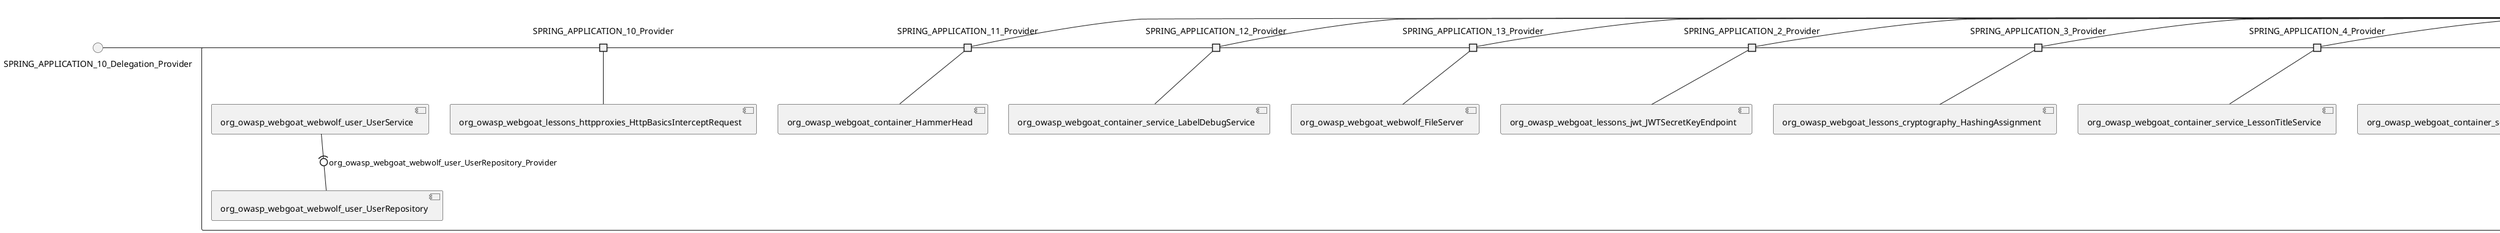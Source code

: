 @startuml
skinparam fixCircleLabelOverlapping true
skinparam componentStyle uml2
() SPRING_APPLICATION_10_Delegation_Provider
() SPRING_APPLICATION_11_Delegation_Provider
() SPRING_APPLICATION_12_Delegation_Provider
() SPRING_APPLICATION_13_Delegation_Provider
() SPRING_APPLICATION_2_Delegation_Provider
() SPRING_APPLICATION_3_Delegation_Provider
() SPRING_APPLICATION_4_Delegation_Provider
() SPRING_APPLICATION_5_Delegation_Provider
() SPRING_APPLICATION_6_Delegation_Provider
() SPRING_APPLICATION_7_Delegation_Provider
() SPRING_APPLICATION_8_Delegation_Provider
() SPRING_APPLICATION_9_Delegation_Provider
() SPRING_APPLICATION_BypassRestrictions_FieldRestrictions_POST_Delegation_Provider
() SPRING_APPLICATION_BypassRestrictions_frontendValidation_POST_Delegation_Provider
() SPRING_APPLICATION_ChromeDevTools_dummy_POST_Delegation_Provider
() SPRING_APPLICATION_CrossSiteScriptingStored_stored_xss_follow_up_POST_Delegation_Provider
() SPRING_APPLICATION_CrossSiteScripting_attack1_POST_Delegation_Provider
() SPRING_APPLICATION_CrossSiteScripting_attack3_POST_Delegation_Provider
() SPRING_APPLICATION_CrossSiteScripting_attack4_POST_Delegation_Provider
() SPRING_APPLICATION_CrossSiteScripting_attack5a_GET_Delegation_Provider
() SPRING_APPLICATION_CrossSiteScripting_attack6a_POST_Delegation_Provider
() SPRING_APPLICATION_CrossSiteScripting_dom_follow_up_POST_Delegation_Provider
() SPRING_APPLICATION_CrossSiteScripting_phone_home_xss_POST_Delegation_Provider
() SPRING_APPLICATION_CrossSiteScripting_quiz_GET_POST_Delegation_Provider
() SPRING_APPLICATION_Delegation_Provider
() SPRING_APPLICATION_GET_10_Delegation_Provider
() SPRING_APPLICATION_GET_11_Delegation_Provider
() SPRING_APPLICATION_GET_2_Delegation_Provider
() SPRING_APPLICATION_GET_3_Delegation_Provider
() SPRING_APPLICATION_GET_4_Delegation_Provider
() SPRING_APPLICATION_GET_5_Delegation_Provider
() SPRING_APPLICATION_GET_6_Delegation_Provider
() SPRING_APPLICATION_GET_7_Delegation_Provider
() SPRING_APPLICATION_GET_8_Delegation_Provider
() SPRING_APPLICATION_GET_9_Delegation_Provider
() SPRING_APPLICATION_GET_Delegation_Provider
() SPRING_APPLICATION_HtmlTampering_task_POST_Delegation_Provider
() SPRING_APPLICATION_HttpBasics_attack1_POST_Delegation_Provider
() SPRING_APPLICATION_HttpBasics_attack2_POST_Delegation_Provider
() SPRING_APPLICATION_IDOR_diff_attributes_POST_Delegation_Provider
() SPRING_APPLICATION_IDOR_login_POST_Delegation_Provider
() SPRING_APPLICATION_IDOR_profile_alt_path_POST_Delegation_Provider
() SPRING_APPLICATION_InsecureDeserialization_task_POST_Delegation_Provider
() SPRING_APPLICATION_InsecureLogin_POST_Delegation_Provider
() SPRING_APPLICATION_JWT_decode_POST_Delegation_Provider
() SPRING_APPLICATION_JWT_jku_POST_Delegation_Provider
() SPRING_APPLICATION_JWT_kid_POST_Delegation_Provider
() SPRING_APPLICATION_JWT_quiz_GET_POST_Delegation_Provider
() SPRING_APPLICATION_JWT_refresh_POST_Delegation_Provider
() SPRING_APPLICATION_JWT_votings_GET_POST_Delegation_Provider
() SPRING_APPLICATION_LogSpoofing_log_bleeding_POST_Delegation_Provider
() SPRING_APPLICATION_LogSpoofing_log_spoofing_POST_Delegation_Provider
() SPRING_APPLICATION_POST_10_Delegation_Provider
() SPRING_APPLICATION_POST_11_Delegation_Provider
() SPRING_APPLICATION_POST_12_Delegation_Provider
() SPRING_APPLICATION_POST_13_Delegation_Provider
() SPRING_APPLICATION_POST_14_Delegation_Provider
() SPRING_APPLICATION_POST_15_Delegation_Provider
() SPRING_APPLICATION_POST_16_Delegation_Provider
() SPRING_APPLICATION_POST_17_Delegation_Provider
() SPRING_APPLICATION_POST_18_Delegation_Provider
() SPRING_APPLICATION_POST_2_Delegation_Provider
() SPRING_APPLICATION_POST_3_Delegation_Provider
() SPRING_APPLICATION_POST_4_Delegation_Provider
() SPRING_APPLICATION_POST_5_Delegation_Provider
() SPRING_APPLICATION_POST_6_Delegation_Provider
() SPRING_APPLICATION_POST_7_Delegation_Provider
() SPRING_APPLICATION_POST_8_Delegation_Provider
() SPRING_APPLICATION_POST_9_Delegation_Provider
() SPRING_APPLICATION_POST_Delegation_Provider
() SPRING_APPLICATION_PUT_Delegation_Provider
() SPRING_APPLICATION_PasswordReset_ForgotPassword_create_password_reset_link_POST_Delegation_Provider
() SPRING_APPLICATION_PasswordReset_SecurityQuestions_POST_Delegation_Provider
() SPRING_APPLICATION_PasswordReset_reset_POST_Delegation_Provider
() SPRING_APPLICATION_PathTraversal_profile_picture_GET_Delegation_Provider
() SPRING_APPLICATION_PathTraversal_profile_picture_fix_GET_Delegation_Provider
() SPRING_APPLICATION_PathTraversal_profile_upload_POST_Delegation_Provider
() SPRING_APPLICATION_PathTraversal_profile_upload_fix_POST_Delegation_Provider
() SPRING_APPLICATION_PathTraversal_profile_upload_remove_user_input_POST_Delegation_Provider
() SPRING_APPLICATION_PathTraversal_random_POST_Delegation_Provider
() SPRING_APPLICATION_PathTraversal_random_picture_GET_Delegation_Provider
() SPRING_APPLICATION_PathTraversal_zip_slip_GET_POST_Delegation_Provider
() SPRING_APPLICATION_SSRF_task1_POST_Delegation_Provider
() SPRING_APPLICATION_SSRF_task2_POST_Delegation_Provider
() SPRING_APPLICATION_SecurePasswords_assignment_POST_Delegation_Provider
() SPRING_APPLICATION_SqlInjectionAdvanced_attack6a_POST_Delegation_Provider
() SPRING_APPLICATION_SqlInjectionAdvanced_attack6b_POST_Delegation_Provider
() SPRING_APPLICATION_SqlInjectionAdvanced_challenge_Login_POST_Delegation_Provider
() SPRING_APPLICATION_SqlInjectionAdvanced_challenge_PUT_Delegation_Provider
() SPRING_APPLICATION_SqlInjectionAdvanced_quiz_GET_POST_Delegation_Provider
() SPRING_APPLICATION_SqlInjectionMitigations_attack10a_POST_Delegation_Provider
() SPRING_APPLICATION_SqlInjectionMitigations_attack10b_POST_Delegation_Provider
() SPRING_APPLICATION_SqlInjectionMitigations_attack12a_POST_Delegation_Provider
() SPRING_APPLICATION_SqlInjectionMitigations_servers_GET_Delegation_Provider
() SPRING_APPLICATION_SqlInjection_assignment5a_POST_Delegation_Provider
() SPRING_APPLICATION_SqlInjection_assignment5b_POST_Delegation_Provider
() SPRING_APPLICATION_SqlInjection_attack10_POST_Delegation_Provider
() SPRING_APPLICATION_SqlInjection_attack2_POST_Delegation_Provider
() SPRING_APPLICATION_SqlInjection_attack3_POST_Delegation_Provider
() SPRING_APPLICATION_SqlInjection_attack4_POST_Delegation_Provider
() SPRING_APPLICATION_SqlInjection_attack5_POST_Delegation_Provider
() SPRING_APPLICATION_SqlInjection_attack8_POST_Delegation_Provider
() SPRING_APPLICATION_SqlInjection_attack9_POST_Delegation_Provider
() SPRING_APPLICATION_SqlOnlyInputValidationOnKeywords_attack_POST_Delegation_Provider
() SPRING_APPLICATION_SqlOnlyInputValidation_attack_POST_Delegation_Provider
() SPRING_APPLICATION_VulnerableComponents_attack1_POST_Delegation_Provider
() SPRING_APPLICATION_WebWolf_GET_Delegation_Provider
() SPRING_APPLICATION_WebWolf_landing_POST_Delegation_Provider
() SPRING_APPLICATION_WebWolf_mail_POST_Delegation_Provider
() SPRING_APPLICATION_challenge_1_POST_Delegation_Provider
() SPRING_APPLICATION_challenge_5_POST_Delegation_Provider
() SPRING_APPLICATION_challenge_7_POST_Delegation_Provider
() SPRING_APPLICATION_challenge_8_GET_Delegation_Provider
() SPRING_APPLICATION_challenge_logo_Delegation_Provider
() SPRING_APPLICATION_cia_quiz_GET_POST_Delegation_Provider
() SPRING_APPLICATION_clientSideFiltering_attack1_POST_Delegation_Provider
() SPRING_APPLICATION_clientSideFiltering_challenge_store_coupons_GET_Delegation_Provider
() SPRING_APPLICATION_clientSideFiltering_getItForFree_POST_Delegation_Provider
() SPRING_APPLICATION_clientSideFiltering_salaries_GET_Delegation_Provider
() SPRING_APPLICATION_crypto_encoding_xor_POST_Delegation_Provider
() SPRING_APPLICATION_crypto_secure_defaults_POST_Delegation_Provider
() SPRING_APPLICATION_jwt_GET_Delegation_Provider
() SPRING_APPLICATION_landing_Delegation_Provider
() SPRING_APPLICATION_lesson_template_GET_POST_Delegation_Provider
() SPRING_APPLICATION_login_oauth_mvc_GET_Delegation_Provider
() SPRING_APPLICATION_mail_DELETE_GET_POST_Delegation_Provider
() SPRING_APPLICATION_register_mvc_POST_Delegation_Provider
() SPRING_APPLICATION_registration_GET_Delegation_Provider
() SPRING_APPLICATION_requests_GET_Delegation_Provider
() SPRING_APPLICATION_scoreboard_data_GET_Delegation_Provider
() SPRING_APPLICATION_server_directory_GET_Delegation_Provider
() SPRING_APPLICATION_service_lessonoverview_mvc_Delegation_Provider
() SPRING_APPLICATION_xxe_comments_GET_Delegation_Provider
rectangle System {
[org_owasp_webgoat_container_HammerHead] [[webgoat-webgoat.repository#_47SDXOWVEe6Pj6J85HOW7A]]
[org_owasp_webgoat_container_WebWolfRedirect] [[webgoat-webgoat.repository#_47SDXOWVEe6Pj6J85HOW7A]]
[org_owasp_webgoat_container_controller_StartLesson] [[webgoat-webgoat.repository#_47SDXOWVEe6Pj6J85HOW7A]]
[org_owasp_webgoat_container_controller_Welcome] [[webgoat-webgoat.repository#_47SDXOWVEe6Pj6J85HOW7A]]
[org_owasp_webgoat_container_i18n_PluginMessages_Provider] [[webgoat-webgoat.repository#_47SDXOWVEe6Pj6J85HOW7A]]
[org_owasp_webgoat_container_service_EnvironmentService] [[webgoat-webgoat.repository#_47SDXOWVEe6Pj6J85HOW7A]]
[org_owasp_webgoat_container_service_HintService] [[webgoat-webgoat.repository#_47SDXOWVEe6Pj6J85HOW7A]]
[org_owasp_webgoat_container_service_LabelDebugService] [[webgoat-webgoat.repository#_47SDXOWVEe6Pj6J85HOW7A]]
[org_owasp_webgoat_container_service_LabelService] [[webgoat-webgoat.repository#_47SDXOWVEe6Pj6J85HOW7A]]
[org_owasp_webgoat_container_service_LessonInfoService] [[webgoat-webgoat.repository#_47SDXOWVEe6Pj6J85HOW7A]]
[org_owasp_webgoat_container_service_LessonMenuService] [[webgoat-webgoat.repository#_47SDXOWVEe6Pj6J85HOW7A]]
[org_owasp_webgoat_container_service_LessonProgressService] [[webgoat-webgoat.repository#_47SDXOWVEe6Pj6J85HOW7A]]
[org_owasp_webgoat_container_service_LessonTitleService] [[webgoat-webgoat.repository#_47SDXOWVEe6Pj6J85HOW7A]]
[org_owasp_webgoat_container_service_ReportCardService] [[webgoat-webgoat.repository#_47SDXOWVEe6Pj6J85HOW7A]]
[org_owasp_webgoat_container_service_RestartLessonService] [[webgoat-webgoat.repository#_47SDXOWVEe6Pj6J85HOW7A]]
[org_owasp_webgoat_container_service_SessionService] [[webgoat-webgoat.repository#_47SDXOWVEe6Pj6J85HOW7A]]
[org_owasp_webgoat_container_session_UserSessionData_Provider] [[webgoat-webgoat.repository#_47SDXOWVEe6Pj6J85HOW7A]]
[org_owasp_webgoat_container_session_WebSession_Provider] [[webgoat-webgoat.repository#_47SDXOWVEe6Pj6J85HOW7A]]
[org_owasp_webgoat_container_users_RegistrationController] [[webgoat-webgoat.repository#_47SDXOWVEe6Pj6J85HOW7A]]
[org_owasp_webgoat_container_users_Scoreboard] [[webgoat-webgoat.repository#_47SDXOWVEe6Pj6J85HOW7A]]
[org_owasp_webgoat_container_users_UserRepository] [[webgoat-webgoat.repository#_47SDXOWVEe6Pj6J85HOW7A]]
[org_owasp_webgoat_container_users_UserService] [[webgoat-webgoat.repository#_47SDXOWVEe6Pj6J85HOW7A]]
[org_owasp_webgoat_container_users_UserTrackerRepository] [[webgoat-webgoat.repository#_47SDXOWVEe6Pj6J85HOW7A]]
[org_owasp_webgoat_lessons_authbypass_VerifyAccount] [[webgoat-webgoat.repository#_47SDXOWVEe6Pj6J85HOW7A]]
[org_owasp_webgoat_lessons_bypassrestrictions_BypassRestrictionsFieldRestrictions] [[webgoat-webgoat.repository#_47SDXOWVEe6Pj6J85HOW7A]]
[org_owasp_webgoat_lessons_bypassrestrictions_BypassRestrictionsFrontendValidation] [[webgoat-webgoat.repository#_47SDXOWVEe6Pj6J85HOW7A]]
[org_owasp_webgoat_lessons_challenges_FlagController] [[webgoat-webgoat.repository#_47SDXOWVEe6Pj6J85HOW7A]]
[org_owasp_webgoat_lessons_challenges_challenge1_Assignment1] [[webgoat-webgoat.repository#_47SDXOWVEe6Pj6J85HOW7A]]
[org_owasp_webgoat_lessons_challenges_challenge1_ImageServlet] [[webgoat-webgoat.repository#_47SDXOWVEe6Pj6J85HOW7A]]
[org_owasp_webgoat_lessons_challenges_challenge5_Assignment5] [[webgoat-webgoat.repository#_47SDXOWVEe6Pj6J85HOW7A]]
[org_owasp_webgoat_lessons_challenges_challenge7_Assignment7] [[webgoat-webgoat.repository#_47SDXOWVEe6Pj6J85HOW7A]]
[org_owasp_webgoat_lessons_challenges_challenge8_Assignment8] [[webgoat-webgoat.repository#_47SDXOWVEe6Pj6J85HOW7A]]
[org_owasp_webgoat_lessons_chromedevtools_NetworkDummy] [[webgoat-webgoat.repository#_47SDXOWVEe6Pj6J85HOW7A]]
[org_owasp_webgoat_lessons_chromedevtools_NetworkLesson] [[webgoat-webgoat.repository#_47SDXOWVEe6Pj6J85HOW7A]]
[org_owasp_webgoat_lessons_cia_CIAQuiz] [[webgoat-webgoat.repository#_47SDXOWVEe6Pj6J85HOW7A]]
[org_owasp_webgoat_lessons_clientsidefiltering_ClientSideFilteringAssignment] [[webgoat-webgoat.repository#_47SDXOWVEe6Pj6J85HOW7A]]
[org_owasp_webgoat_lessons_clientsidefiltering_ClientSideFilteringFreeAssignment] [[webgoat-webgoat.repository#_47SDXOWVEe6Pj6J85HOW7A]]
[org_owasp_webgoat_lessons_clientsidefiltering_Salaries] [[webgoat-webgoat.repository#_47SDXOWVEe6Pj6J85HOW7A]]
[org_owasp_webgoat_lessons_clientsidefiltering_ShopEndpoint] [[webgoat-webgoat.repository#_47SDXOWVEe6Pj6J85HOW7A]]
[org_owasp_webgoat_lessons_cryptography_EncodingAssignment] [[webgoat-webgoat.repository#_47SDXOWVEe6Pj6J85HOW7A]]
[org_owasp_webgoat_lessons_cryptography_HashingAssignment] [[webgoat-webgoat.repository#_47SDXOWVEe6Pj6J85HOW7A]]
[org_owasp_webgoat_lessons_cryptography_SecureDefaultsAssignment] [[webgoat-webgoat.repository#_47SDXOWVEe6Pj6J85HOW7A]]
[org_owasp_webgoat_lessons_cryptography_SigningAssignment] [[webgoat-webgoat.repository#_47SDXOWVEe6Pj6J85HOW7A]]
[org_owasp_webgoat_lessons_cryptography_XOREncodingAssignment] [[webgoat-webgoat.repository#_47SDXOWVEe6Pj6J85HOW7A]]
[org_owasp_webgoat_lessons_csrf_CSRFConfirmFlag1] [[webgoat-webgoat.repository#_47SDXOWVEe6Pj6J85HOW7A]]
[org_owasp_webgoat_lessons_csrf_CSRFFeedback] [[webgoat-webgoat.repository#_47SDXOWVEe6Pj6J85HOW7A]]
[org_owasp_webgoat_lessons_csrf_CSRFGetFlag] [[webgoat-webgoat.repository#_47SDXOWVEe6Pj6J85HOW7A]]
[org_owasp_webgoat_lessons_csrf_CSRFLogin] [[webgoat-webgoat.repository#_47SDXOWVEe6Pj6J85HOW7A]]
[org_owasp_webgoat_lessons_csrf_ForgedReviews] [[webgoat-webgoat.repository#_47SDXOWVEe6Pj6J85HOW7A]]
[org_owasp_webgoat_lessons_csrf_ObjectMapper_Provider] [[webgoat-webgoat.repository#_47SDXOWVEe6Pj6J85HOW7A]]
[org_owasp_webgoat_lessons_deserialization_InsecureDeserializationTask] [[webgoat-webgoat.repository#_47SDXOWVEe6Pj6J85HOW7A]]
[org_owasp_webgoat_lessons_hijacksession_HijackSessionAssignment] [[webgoat-webgoat.repository#_47SDXOWVEe6Pj6J85HOW7A]]
[org_owasp_webgoat_lessons_hijacksession_cas_HijackSessionAuthenticationProvider] [[webgoat-webgoat.repository#_47SDXOWVEe6Pj6J85HOW7A]]
[org_owasp_webgoat_lessons_htmltampering_HtmlTamperingTask] [[webgoat-webgoat.repository#_47SDXOWVEe6Pj6J85HOW7A]]
[org_owasp_webgoat_lessons_httpbasics_HttpBasicsLesson] [[webgoat-webgoat.repository#_47SDXOWVEe6Pj6J85HOW7A]]
[org_owasp_webgoat_lessons_httpbasics_HttpBasicsQuiz] [[webgoat-webgoat.repository#_47SDXOWVEe6Pj6J85HOW7A]]
[org_owasp_webgoat_lessons_httpproxies_HttpBasicsInterceptRequest] [[webgoat-webgoat.repository#_47SDXOWVEe6Pj6J85HOW7A]]
[org_owasp_webgoat_lessons_idor_IDORDiffAttributes] [[webgoat-webgoat.repository#_47SDXOWVEe6Pj6J85HOW7A]]
[org_owasp_webgoat_lessons_idor_IDOREditOtherProfile] [[webgoat-webgoat.repository#_47SDXOWVEe6Pj6J85HOW7A]]
[org_owasp_webgoat_lessons_idor_IDORLogin] [[webgoat-webgoat.repository#_47SDXOWVEe6Pj6J85HOW7A]]
[org_owasp_webgoat_lessons_idor_IDORViewOtherProfile] [[webgoat-webgoat.repository#_47SDXOWVEe6Pj6J85HOW7A]]
[org_owasp_webgoat_lessons_idor_IDORViewOwnProfile] [[webgoat-webgoat.repository#_47SDXOWVEe6Pj6J85HOW7A]]
[org_owasp_webgoat_lessons_idor_IDORViewOwnProfileAltUrl] [[webgoat-webgoat.repository#_47SDXOWVEe6Pj6J85HOW7A]]
[org_owasp_webgoat_lessons_insecurelogin_InsecureLoginTask] [[webgoat-webgoat.repository#_47SDXOWVEe6Pj6J85HOW7A]]
[org_owasp_webgoat_lessons_jwt_JWTDecodeEndpoint] [[webgoat-webgoat.repository#_47SDXOWVEe6Pj6J85HOW7A]]
[org_owasp_webgoat_lessons_jwt_JWTQuiz] [[webgoat-webgoat.repository#_47SDXOWVEe6Pj6J85HOW7A]]
[org_owasp_webgoat_lessons_jwt_JWTRefreshEndpoint] [[webgoat-webgoat.repository#_47SDXOWVEe6Pj6J85HOW7A]]
[org_owasp_webgoat_lessons_jwt_JWTSecretKeyEndpoint] [[webgoat-webgoat.repository#_47SDXOWVEe6Pj6J85HOW7A]]
[org_owasp_webgoat_lessons_jwt_JWTVotesEndpoint] [[webgoat-webgoat.repository#_47SDXOWVEe6Pj6J85HOW7A]]
[org_owasp_webgoat_lessons_jwt_claimmisuse_JWTHeaderJKUEndpoint] [[webgoat-webgoat.repository#_47SDXOWVEe6Pj6J85HOW7A]]
[org_owasp_webgoat_lessons_jwt_claimmisuse_JWTHeaderKIDEndpoint] [[webgoat-webgoat.repository#_47SDXOWVEe6Pj6J85HOW7A]]
[org_owasp_webgoat_lessons_lessontemplate_SampleAttack] [[webgoat-webgoat.repository#_47SDXOWVEe6Pj6J85HOW7A]]
[org_owasp_webgoat_lessons_logging_LogBleedingTask] [[webgoat-webgoat.repository#_47SDXOWVEe6Pj6J85HOW7A]]
[org_owasp_webgoat_lessons_logging_LogSpoofingTask] [[webgoat-webgoat.repository#_47SDXOWVEe6Pj6J85HOW7A]]
[org_owasp_webgoat_lessons_missingac_MissingFunctionACHiddenMenus] [[webgoat-webgoat.repository#_47SDXOWVEe6Pj6J85HOW7A]]
[org_owasp_webgoat_lessons_missingac_MissingFunctionACUsers] [[webgoat-webgoat.repository#_47SDXOWVEe6Pj6J85HOW7A]]
[org_owasp_webgoat_lessons_missingac_MissingFunctionACYourHash] [[webgoat-webgoat.repository#_47SDXOWVEe6Pj6J85HOW7A]]
[org_owasp_webgoat_lessons_missingac_MissingFunctionACYourHashAdmin] [[webgoat-webgoat.repository#_47SDXOWVEe6Pj6J85HOW7A]]
[org_owasp_webgoat_lessons_passwordreset_QuestionsAssignment] [[webgoat-webgoat.repository#_47SDXOWVEe6Pj6J85HOW7A]]
[org_owasp_webgoat_lessons_passwordreset_ResetLinkAssignment] [[webgoat-webgoat.repository#_47SDXOWVEe6Pj6J85HOW7A]]
[org_owasp_webgoat_lessons_passwordreset_ResetLinkAssignmentForgotPassword] [[webgoat-webgoat.repository#_47SDXOWVEe6Pj6J85HOW7A]]
[org_owasp_webgoat_lessons_passwordreset_SecurityQuestionAssignment] [[webgoat-webgoat.repository#_47SDXOWVEe6Pj6J85HOW7A]]
[org_owasp_webgoat_lessons_passwordreset_SimpleMailAssignment] [[webgoat-webgoat.repository#_47SDXOWVEe6Pj6J85HOW7A]]
[org_owasp_webgoat_lessons_passwordreset_TriedQuestions] [[webgoat-webgoat.repository#_47SDXOWVEe6Pj6J85HOW7A]]
[org_owasp_webgoat_lessons_pathtraversal_ProfileUpload] [[webgoat-webgoat.repository#_47SDXOWVEe6Pj6J85HOW7A]]
[org_owasp_webgoat_lessons_pathtraversal_ProfileUploadFix] [[webgoat-webgoat.repository#_47SDXOWVEe6Pj6J85HOW7A]]
[org_owasp_webgoat_lessons_pathtraversal_ProfileUploadRemoveUserInput] [[webgoat-webgoat.repository#_47SDXOWVEe6Pj6J85HOW7A]]
[org_owasp_webgoat_lessons_pathtraversal_ProfileUploadRetrieval] [[webgoat-webgoat.repository#_47SDXOWVEe6Pj6J85HOW7A]]
[org_owasp_webgoat_lessons_pathtraversal_ProfileZipSlip] [[webgoat-webgoat.repository#_47SDXOWVEe6Pj6J85HOW7A]]
[org_owasp_webgoat_lessons_securepasswords_SecurePasswordsAssignment] [[webgoat-webgoat.repository#_47SDXOWVEe6Pj6J85HOW7A]]
[org_owasp_webgoat_lessons_spoofcookie_SpoofCookieAssignment] [[webgoat-webgoat.repository#_47SDXOWVEe6Pj6J85HOW7A]]
[org_owasp_webgoat_lessons_sqlinjection_advanced_SqlInjectionChallenge] [[webgoat-webgoat.repository#_47SDXOWVEe6Pj6J85HOW7A]]
[org_owasp_webgoat_lessons_sqlinjection_advanced_SqlInjectionChallengeLogin] [[webgoat-webgoat.repository#_47SDXOWVEe6Pj6J85HOW7A]]
[org_owasp_webgoat_lessons_sqlinjection_advanced_SqlInjectionLesson6a] [[webgoat-webgoat.repository#_47SDXOWVEe6Pj6J85HOW7A]]
[org_owasp_webgoat_lessons_sqlinjection_advanced_SqlInjectionLesson6b] [[webgoat-webgoat.repository#_47SDXOWVEe6Pj6J85HOW7A]]
[org_owasp_webgoat_lessons_sqlinjection_advanced_SqlInjectionQuiz] [[webgoat-webgoat.repository#_47SDXOWVEe6Pj6J85HOW7A]]
[org_owasp_webgoat_lessons_sqlinjection_introduction_SqlInjectionLesson10] [[webgoat-webgoat.repository#_47SDXOWVEe6Pj6J85HOW7A]]
[org_owasp_webgoat_lessons_sqlinjection_introduction_SqlInjectionLesson2] [[webgoat-webgoat.repository#_47SDXOWVEe6Pj6J85HOW7A]]
[org_owasp_webgoat_lessons_sqlinjection_introduction_SqlInjectionLesson3] [[webgoat-webgoat.repository#_47SDXOWVEe6Pj6J85HOW7A]]
[org_owasp_webgoat_lessons_sqlinjection_introduction_SqlInjectionLesson4] [[webgoat-webgoat.repository#_47SDXOWVEe6Pj6J85HOW7A]]
[org_owasp_webgoat_lessons_sqlinjection_introduction_SqlInjectionLesson5] [[webgoat-webgoat.repository#_47SDXOWVEe6Pj6J85HOW7A]]
[org_owasp_webgoat_lessons_sqlinjection_introduction_SqlInjectionLesson5a] [[webgoat-webgoat.repository#_47SDXOWVEe6Pj6J85HOW7A]]
[org_owasp_webgoat_lessons_sqlinjection_introduction_SqlInjectionLesson5b] [[webgoat-webgoat.repository#_47SDXOWVEe6Pj6J85HOW7A]]
[org_owasp_webgoat_lessons_sqlinjection_introduction_SqlInjectionLesson8] [[webgoat-webgoat.repository#_47SDXOWVEe6Pj6J85HOW7A]]
[org_owasp_webgoat_lessons_sqlinjection_introduction_SqlInjectionLesson9] [[webgoat-webgoat.repository#_47SDXOWVEe6Pj6J85HOW7A]]
[org_owasp_webgoat_lessons_sqlinjection_mitigation_Servers] [[webgoat-webgoat.repository#_47SDXOWVEe6Pj6J85HOW7A]]
[org_owasp_webgoat_lessons_sqlinjection_mitigation_SqlInjectionLesson10a] [[webgoat-webgoat.repository#_47SDXOWVEe6Pj6J85HOW7A]]
[org_owasp_webgoat_lessons_sqlinjection_mitigation_SqlInjectionLesson10b] [[webgoat-webgoat.repository#_47SDXOWVEe6Pj6J85HOW7A]]
[org_owasp_webgoat_lessons_sqlinjection_mitigation_SqlInjectionLesson13] [[webgoat-webgoat.repository#_47SDXOWVEe6Pj6J85HOW7A]]
[org_owasp_webgoat_lessons_sqlinjection_mitigation_SqlOnlyInputValidation] [[webgoat-webgoat.repository#_47SDXOWVEe6Pj6J85HOW7A]]
[org_owasp_webgoat_lessons_sqlinjection_mitigation_SqlOnlyInputValidationOnKeywords] [[webgoat-webgoat.repository#_47SDXOWVEe6Pj6J85HOW7A]]
[org_owasp_webgoat_lessons_ssrf_SSRFTask1] [[webgoat-webgoat.repository#_47SDXOWVEe6Pj6J85HOW7A]]
[org_owasp_webgoat_lessons_ssrf_SSRFTask2] [[webgoat-webgoat.repository#_47SDXOWVEe6Pj6J85HOW7A]]
[org_owasp_webgoat_lessons_vulnerablecomponents_VulnerableComponentsLesson] [[webgoat-webgoat.repository#_47SDXOWVEe6Pj6J85HOW7A]]
[org_owasp_webgoat_lessons_webwolfintroduction_LandingAssignment] [[webgoat-webgoat.repository#_47SDXOWVEe6Pj6J85HOW7A]]
[org_owasp_webgoat_lessons_webwolfintroduction_MailAssignment] [[webgoat-webgoat.repository#_47SDXOWVEe6Pj6J85HOW7A]]
[org_owasp_webgoat_lessons_xss_CrossSiteScriptingLesson1] [[webgoat-webgoat.repository#_47SDXOWVEe6Pj6J85HOW7A]]
[org_owasp_webgoat_lessons_xss_CrossSiteScriptingLesson3] [[webgoat-webgoat.repository#_47SDXOWVEe6Pj6J85HOW7A]]
[org_owasp_webgoat_lessons_xss_CrossSiteScriptingLesson4] [[webgoat-webgoat.repository#_47SDXOWVEe6Pj6J85HOW7A]]
[org_owasp_webgoat_lessons_xss_CrossSiteScriptingLesson5a] [[webgoat-webgoat.repository#_47SDXOWVEe6Pj6J85HOW7A]]
[org_owasp_webgoat_lessons_xss_CrossSiteScriptingLesson6a] [[webgoat-webgoat.repository#_47SDXOWVEe6Pj6J85HOW7A]]
[org_owasp_webgoat_lessons_xss_CrossSiteScriptingQuiz] [[webgoat-webgoat.repository#_47SDXOWVEe6Pj6J85HOW7A]]
[org_owasp_webgoat_lessons_xss_DOMCrossSiteScripting] [[webgoat-webgoat.repository#_47SDXOWVEe6Pj6J85HOW7A]]
[org_owasp_webgoat_lessons_xss_DOMCrossSiteScriptingVerifier] [[webgoat-webgoat.repository#_47SDXOWVEe6Pj6J85HOW7A]]
[org_owasp_webgoat_lessons_xss_stored_StoredCrossSiteScriptingVerifier] [[webgoat-webgoat.repository#_47SDXOWVEe6Pj6J85HOW7A]]
[org_owasp_webgoat_lessons_xss_stored_StoredXssComments] [[webgoat-webgoat.repository#_47SDXOWVEe6Pj6J85HOW7A]]
[org_owasp_webgoat_lessons_xxe_BlindSendFileAssignment] [[webgoat-webgoat.repository#_47SDXOWVEe6Pj6J85HOW7A]]
[org_owasp_webgoat_lessons_xxe_CommentsCache] [[webgoat-webgoat.repository#_47SDXOWVEe6Pj6J85HOW7A]]
[org_owasp_webgoat_lessons_xxe_CommentsEndpoint] [[webgoat-webgoat.repository#_47SDXOWVEe6Pj6J85HOW7A]]
[org_owasp_webgoat_lessons_xxe_ContentTypeAssignment] [[webgoat-webgoat.repository#_47SDXOWVEe6Pj6J85HOW7A]]
[org_owasp_webgoat_lessons_xxe_SimpleXXE] [[webgoat-webgoat.repository#_47SDXOWVEe6Pj6J85HOW7A]]
[org_owasp_webgoat_webwolf_FileServer] [[webgoat-webgoat.repository#_47SDXOWVEe6Pj6J85HOW7A]]
[org_owasp_webgoat_webwolf_jwt_JWTController] [[webgoat-webgoat.repository#_47SDXOWVEe6Pj6J85HOW7A]]
[org_owasp_webgoat_webwolf_mailbox_MailboxController] [[webgoat-webgoat.repository#_47SDXOWVEe6Pj6J85HOW7A]]
[org_owasp_webgoat_webwolf_mailbox_MailboxRepository] [[webgoat-webgoat.repository#_47SDXOWVEe6Pj6J85HOW7A]]
[org_owasp_webgoat_webwolf_requests_LandingPage] [[webgoat-webgoat.repository#_47SDXOWVEe6Pj6J85HOW7A]]
[org_owasp_webgoat_webwolf_requests_Requests] [[webgoat-webgoat.repository#_47SDXOWVEe6Pj6J85HOW7A]]
[org_owasp_webgoat_webwolf_user_UserRepository] [[webgoat-webgoat.repository#_47SDXOWVEe6Pj6J85HOW7A]]
[org_owasp_webgoat_webwolf_user_UserService] [[webgoat-webgoat.repository#_47SDXOWVEe6Pj6J85HOW7A]]
port SPRING_APPLICATION_10_Provider
SPRING_APPLICATION_10_Delegation_Provider - SPRING_APPLICATION_10_Provider
SPRING_APPLICATION_10_Provider - [org_owasp_webgoat_lessons_httpproxies_HttpBasicsInterceptRequest]
port SPRING_APPLICATION_11_Provider
SPRING_APPLICATION_11_Delegation_Provider - SPRING_APPLICATION_11_Provider
SPRING_APPLICATION_11_Provider - [org_owasp_webgoat_container_HammerHead]
port SPRING_APPLICATION_12_Provider
SPRING_APPLICATION_12_Delegation_Provider - SPRING_APPLICATION_12_Provider
SPRING_APPLICATION_12_Provider - [org_owasp_webgoat_container_service_LabelDebugService]
port SPRING_APPLICATION_13_Provider
SPRING_APPLICATION_13_Delegation_Provider - SPRING_APPLICATION_13_Provider
SPRING_APPLICATION_13_Provider - [org_owasp_webgoat_webwolf_FileServer]
port SPRING_APPLICATION_2_Provider
SPRING_APPLICATION_2_Delegation_Provider - SPRING_APPLICATION_2_Provider
SPRING_APPLICATION_2_Provider - [org_owasp_webgoat_lessons_jwt_JWTSecretKeyEndpoint]
port SPRING_APPLICATION_3_Provider
SPRING_APPLICATION_3_Delegation_Provider - SPRING_APPLICATION_3_Provider
SPRING_APPLICATION_3_Provider - [org_owasp_webgoat_lessons_cryptography_HashingAssignment]
port SPRING_APPLICATION_4_Provider
SPRING_APPLICATION_4_Delegation_Provider - SPRING_APPLICATION_4_Provider
SPRING_APPLICATION_4_Provider - [org_owasp_webgoat_container_service_LessonTitleService]
port SPRING_APPLICATION_5_Provider
SPRING_APPLICATION_5_Delegation_Provider - SPRING_APPLICATION_5_Provider
SPRING_APPLICATION_5_Provider - [org_owasp_webgoat_container_service_SessionService]
port SPRING_APPLICATION_6_Provider
SPRING_APPLICATION_6_Delegation_Provider - SPRING_APPLICATION_6_Provider
SPRING_APPLICATION_6_Provider - [org_owasp_webgoat_container_service_RestartLessonService]
port SPRING_APPLICATION_7_Provider
SPRING_APPLICATION_7_Delegation_Provider - SPRING_APPLICATION_7_Provider
SPRING_APPLICATION_7_Provider - [org_owasp_webgoat_lessons_cryptography_SigningAssignment]
port SPRING_APPLICATION_8_Provider
SPRING_APPLICATION_8_Delegation_Provider - SPRING_APPLICATION_8_Provider
SPRING_APPLICATION_8_Provider - [org_owasp_webgoat_container_service_LessonMenuService]
port SPRING_APPLICATION_9_Provider
SPRING_APPLICATION_9_Delegation_Provider - SPRING_APPLICATION_9_Provider
SPRING_APPLICATION_9_Provider - [org_owasp_webgoat_container_controller_StartLesson]
port SPRING_APPLICATION_BypassRestrictions_FieldRestrictions_POST_Provider
SPRING_APPLICATION_BypassRestrictions_FieldRestrictions_POST_Delegation_Provider - SPRING_APPLICATION_BypassRestrictions_FieldRestrictions_POST_Provider
SPRING_APPLICATION_BypassRestrictions_FieldRestrictions_POST_Provider - [org_owasp_webgoat_lessons_bypassrestrictions_BypassRestrictionsFieldRestrictions]
port SPRING_APPLICATION_BypassRestrictions_frontendValidation_POST_Provider
SPRING_APPLICATION_BypassRestrictions_frontendValidation_POST_Delegation_Provider - SPRING_APPLICATION_BypassRestrictions_frontendValidation_POST_Provider
SPRING_APPLICATION_BypassRestrictions_frontendValidation_POST_Provider - [org_owasp_webgoat_lessons_bypassrestrictions_BypassRestrictionsFrontendValidation]
port SPRING_APPLICATION_ChromeDevTools_dummy_POST_Provider
SPRING_APPLICATION_ChromeDevTools_dummy_POST_Delegation_Provider - SPRING_APPLICATION_ChromeDevTools_dummy_POST_Provider
SPRING_APPLICATION_ChromeDevTools_dummy_POST_Provider - [org_owasp_webgoat_lessons_chromedevtools_NetworkDummy]
port SPRING_APPLICATION_CrossSiteScriptingStored_stored_xss_follow_up_POST_Provider
SPRING_APPLICATION_CrossSiteScriptingStored_stored_xss_follow_up_POST_Delegation_Provider - SPRING_APPLICATION_CrossSiteScriptingStored_stored_xss_follow_up_POST_Provider
SPRING_APPLICATION_CrossSiteScriptingStored_stored_xss_follow_up_POST_Provider - [org_owasp_webgoat_lessons_xss_stored_StoredCrossSiteScriptingVerifier]
port SPRING_APPLICATION_CrossSiteScripting_attack1_POST_Provider
SPRING_APPLICATION_CrossSiteScripting_attack1_POST_Delegation_Provider - SPRING_APPLICATION_CrossSiteScripting_attack1_POST_Provider
SPRING_APPLICATION_CrossSiteScripting_attack1_POST_Provider - [org_owasp_webgoat_lessons_xss_CrossSiteScriptingLesson1]
port SPRING_APPLICATION_CrossSiteScripting_attack3_POST_Provider
SPRING_APPLICATION_CrossSiteScripting_attack3_POST_Delegation_Provider - SPRING_APPLICATION_CrossSiteScripting_attack3_POST_Provider
SPRING_APPLICATION_CrossSiteScripting_attack3_POST_Provider - [org_owasp_webgoat_lessons_xss_CrossSiteScriptingLesson3]
port SPRING_APPLICATION_CrossSiteScripting_attack4_POST_Provider
SPRING_APPLICATION_CrossSiteScripting_attack4_POST_Delegation_Provider - SPRING_APPLICATION_CrossSiteScripting_attack4_POST_Provider
SPRING_APPLICATION_CrossSiteScripting_attack4_POST_Provider - [org_owasp_webgoat_lessons_xss_CrossSiteScriptingLesson4]
port SPRING_APPLICATION_CrossSiteScripting_attack5a_GET_Provider
SPRING_APPLICATION_CrossSiteScripting_attack5a_GET_Delegation_Provider - SPRING_APPLICATION_CrossSiteScripting_attack5a_GET_Provider
SPRING_APPLICATION_CrossSiteScripting_attack5a_GET_Provider - [org_owasp_webgoat_lessons_xss_CrossSiteScriptingLesson5a]
port SPRING_APPLICATION_CrossSiteScripting_attack6a_POST_Provider
SPRING_APPLICATION_CrossSiteScripting_attack6a_POST_Delegation_Provider - SPRING_APPLICATION_CrossSiteScripting_attack6a_POST_Provider
SPRING_APPLICATION_CrossSiteScripting_attack6a_POST_Provider - [org_owasp_webgoat_lessons_xss_CrossSiteScriptingLesson6a]
port SPRING_APPLICATION_CrossSiteScripting_dom_follow_up_POST_Provider
SPRING_APPLICATION_CrossSiteScripting_dom_follow_up_POST_Delegation_Provider - SPRING_APPLICATION_CrossSiteScripting_dom_follow_up_POST_Provider
SPRING_APPLICATION_CrossSiteScripting_dom_follow_up_POST_Provider - [org_owasp_webgoat_lessons_xss_DOMCrossSiteScriptingVerifier]
port SPRING_APPLICATION_CrossSiteScripting_phone_home_xss_POST_Provider
SPRING_APPLICATION_CrossSiteScripting_phone_home_xss_POST_Delegation_Provider - SPRING_APPLICATION_CrossSiteScripting_phone_home_xss_POST_Provider
SPRING_APPLICATION_CrossSiteScripting_phone_home_xss_POST_Provider - [org_owasp_webgoat_lessons_xss_DOMCrossSiteScripting]
port SPRING_APPLICATION_CrossSiteScripting_quiz_GET_POST_Provider
SPRING_APPLICATION_CrossSiteScripting_quiz_GET_POST_Delegation_Provider - SPRING_APPLICATION_CrossSiteScripting_quiz_GET_POST_Provider
SPRING_APPLICATION_CrossSiteScripting_quiz_GET_POST_Provider - [org_owasp_webgoat_lessons_xss_CrossSiteScriptingQuiz]
port SPRING_APPLICATION_Provider
SPRING_APPLICATION_Delegation_Provider - SPRING_APPLICATION_Provider
SPRING_APPLICATION_Provider - [org_owasp_webgoat_container_service_LessonInfoService]
port SPRING_APPLICATION_GET_10_Provider
SPRING_APPLICATION_GET_10_Delegation_Provider - SPRING_APPLICATION_GET_10_Provider
SPRING_APPLICATION_GET_10_Provider - [org_owasp_webgoat_lessons_xss_stored_StoredXssComments]
port SPRING_APPLICATION_GET_11_Provider
SPRING_APPLICATION_GET_11_Delegation_Provider - SPRING_APPLICATION_GET_11_Provider
SPRING_APPLICATION_GET_11_Provider - [org_owasp_webgoat_container_controller_Welcome]
port SPRING_APPLICATION_GET_2_Provider
SPRING_APPLICATION_GET_2_Delegation_Provider - SPRING_APPLICATION_GET_2_Provider
SPRING_APPLICATION_GET_2_Provider - [org_owasp_webgoat_lessons_idor_IDORViewOtherProfile]
port SPRING_APPLICATION_GET_3_Provider
SPRING_APPLICATION_GET_3_Delegation_Provider - SPRING_APPLICATION_GET_3_Provider
SPRING_APPLICATION_GET_3_Provider - [org_owasp_webgoat_lessons_cryptography_EncodingAssignment]
port SPRING_APPLICATION_GET_4_Provider
SPRING_APPLICATION_GET_4_Delegation_Provider - SPRING_APPLICATION_GET_4_Provider
SPRING_APPLICATION_GET_4_Provider - [org_owasp_webgoat_container_service_HintService]
port SPRING_APPLICATION_GET_5_Provider
SPRING_APPLICATION_GET_5_Delegation_Provider - SPRING_APPLICATION_GET_5_Provider
SPRING_APPLICATION_GET_5_Provider - [org_owasp_webgoat_container_service_ReportCardService]
port SPRING_APPLICATION_GET_6_Provider
SPRING_APPLICATION_GET_6_Delegation_Provider - SPRING_APPLICATION_GET_6_Provider
SPRING_APPLICATION_GET_6_Provider - [org_owasp_webgoat_lessons_csrf_ForgedReviews]
port SPRING_APPLICATION_GET_7_Provider
SPRING_APPLICATION_GET_7_Delegation_Provider - SPRING_APPLICATION_GET_7_Provider
SPRING_APPLICATION_GET_7_Provider - [org_owasp_webgoat_lessons_spoofcookie_SpoofCookieAssignment]
port SPRING_APPLICATION_GET_8_Provider
SPRING_APPLICATION_GET_8_Delegation_Provider - SPRING_APPLICATION_GET_8_Provider
SPRING_APPLICATION_GET_8_Provider - [org_owasp_webgoat_container_service_LabelService]
port SPRING_APPLICATION_GET_9_Provider
SPRING_APPLICATION_GET_9_Delegation_Provider - SPRING_APPLICATION_GET_9_Provider
SPRING_APPLICATION_GET_9_Provider - [org_owasp_webgoat_lessons_missingac_MissingFunctionACUsers]
port SPRING_APPLICATION_GET_Provider
SPRING_APPLICATION_GET_Delegation_Provider - SPRING_APPLICATION_GET_Provider
SPRING_APPLICATION_GET_Provider - [org_owasp_webgoat_lessons_idor_IDORViewOwnProfile]
port SPRING_APPLICATION_HtmlTampering_task_POST_Provider
SPRING_APPLICATION_HtmlTampering_task_POST_Delegation_Provider - SPRING_APPLICATION_HtmlTampering_task_POST_Provider
SPRING_APPLICATION_HtmlTampering_task_POST_Provider - [org_owasp_webgoat_lessons_htmltampering_HtmlTamperingTask]
port SPRING_APPLICATION_HttpBasics_attack1_POST_Provider
SPRING_APPLICATION_HttpBasics_attack1_POST_Delegation_Provider - SPRING_APPLICATION_HttpBasics_attack1_POST_Provider
SPRING_APPLICATION_HttpBasics_attack1_POST_Provider - [org_owasp_webgoat_lessons_httpbasics_HttpBasicsLesson]
port SPRING_APPLICATION_HttpBasics_attack2_POST_Provider
SPRING_APPLICATION_HttpBasics_attack2_POST_Delegation_Provider - SPRING_APPLICATION_HttpBasics_attack2_POST_Provider
SPRING_APPLICATION_HttpBasics_attack2_POST_Provider - [org_owasp_webgoat_lessons_httpbasics_HttpBasicsQuiz]
port SPRING_APPLICATION_IDOR_diff_attributes_POST_Provider
SPRING_APPLICATION_IDOR_diff_attributes_POST_Delegation_Provider - SPRING_APPLICATION_IDOR_diff_attributes_POST_Provider
SPRING_APPLICATION_IDOR_diff_attributes_POST_Provider - [org_owasp_webgoat_lessons_idor_IDORDiffAttributes]
port SPRING_APPLICATION_IDOR_login_POST_Provider
SPRING_APPLICATION_IDOR_login_POST_Delegation_Provider - SPRING_APPLICATION_IDOR_login_POST_Provider
SPRING_APPLICATION_IDOR_login_POST_Provider - [org_owasp_webgoat_lessons_idor_IDORLogin]
port SPRING_APPLICATION_IDOR_profile_alt_path_POST_Provider
SPRING_APPLICATION_IDOR_profile_alt_path_POST_Delegation_Provider - SPRING_APPLICATION_IDOR_profile_alt_path_POST_Provider
SPRING_APPLICATION_IDOR_profile_alt_path_POST_Provider - [org_owasp_webgoat_lessons_idor_IDORViewOwnProfileAltUrl]
port SPRING_APPLICATION_InsecureDeserialization_task_POST_Provider
SPRING_APPLICATION_InsecureDeserialization_task_POST_Delegation_Provider - SPRING_APPLICATION_InsecureDeserialization_task_POST_Provider
SPRING_APPLICATION_InsecureDeserialization_task_POST_Provider - [org_owasp_webgoat_lessons_deserialization_InsecureDeserializationTask]
port SPRING_APPLICATION_InsecureLogin_POST_Provider
SPRING_APPLICATION_InsecureLogin_POST_Delegation_Provider - SPRING_APPLICATION_InsecureLogin_POST_Provider
SPRING_APPLICATION_InsecureLogin_POST_Provider - [org_owasp_webgoat_lessons_insecurelogin_InsecureLoginTask]
port SPRING_APPLICATION_JWT_decode_POST_Provider
SPRING_APPLICATION_JWT_decode_POST_Delegation_Provider - SPRING_APPLICATION_JWT_decode_POST_Provider
SPRING_APPLICATION_JWT_decode_POST_Provider - [org_owasp_webgoat_lessons_jwt_JWTDecodeEndpoint]
port SPRING_APPLICATION_JWT_jku_POST_Provider
SPRING_APPLICATION_JWT_jku_POST_Delegation_Provider - SPRING_APPLICATION_JWT_jku_POST_Provider
SPRING_APPLICATION_JWT_jku_POST_Provider - [org_owasp_webgoat_lessons_jwt_claimmisuse_JWTHeaderJKUEndpoint]
port SPRING_APPLICATION_JWT_kid_POST_Provider
SPRING_APPLICATION_JWT_kid_POST_Delegation_Provider - SPRING_APPLICATION_JWT_kid_POST_Provider
SPRING_APPLICATION_JWT_kid_POST_Provider - [org_owasp_webgoat_lessons_jwt_claimmisuse_JWTHeaderKIDEndpoint]
port SPRING_APPLICATION_JWT_quiz_GET_POST_Provider
SPRING_APPLICATION_JWT_quiz_GET_POST_Delegation_Provider - SPRING_APPLICATION_JWT_quiz_GET_POST_Provider
SPRING_APPLICATION_JWT_quiz_GET_POST_Provider - [org_owasp_webgoat_lessons_jwt_JWTQuiz]
port SPRING_APPLICATION_JWT_refresh_POST_Provider
SPRING_APPLICATION_JWT_refresh_POST_Delegation_Provider - SPRING_APPLICATION_JWT_refresh_POST_Provider
SPRING_APPLICATION_JWT_refresh_POST_Provider - [org_owasp_webgoat_lessons_jwt_JWTRefreshEndpoint]
port SPRING_APPLICATION_JWT_votings_GET_POST_Provider
SPRING_APPLICATION_JWT_votings_GET_POST_Delegation_Provider - SPRING_APPLICATION_JWT_votings_GET_POST_Provider
SPRING_APPLICATION_JWT_votings_GET_POST_Provider - [org_owasp_webgoat_lessons_jwt_JWTVotesEndpoint]
port SPRING_APPLICATION_LogSpoofing_log_bleeding_POST_Provider
SPRING_APPLICATION_LogSpoofing_log_bleeding_POST_Delegation_Provider - SPRING_APPLICATION_LogSpoofing_log_bleeding_POST_Provider
SPRING_APPLICATION_LogSpoofing_log_bleeding_POST_Provider - [org_owasp_webgoat_lessons_logging_LogBleedingTask]
port SPRING_APPLICATION_LogSpoofing_log_spoofing_POST_Provider
SPRING_APPLICATION_LogSpoofing_log_spoofing_POST_Delegation_Provider - SPRING_APPLICATION_LogSpoofing_log_spoofing_POST_Provider
SPRING_APPLICATION_LogSpoofing_log_spoofing_POST_Provider - [org_owasp_webgoat_lessons_logging_LogSpoofingTask]
port SPRING_APPLICATION_POST_10_Provider
SPRING_APPLICATION_POST_10_Delegation_Provider - SPRING_APPLICATION_POST_10_Provider
SPRING_APPLICATION_POST_10_Provider - [org_owasp_webgoat_lessons_missingac_MissingFunctionACYourHash]
port SPRING_APPLICATION_POST_11_Provider
SPRING_APPLICATION_POST_11_Delegation_Provider - SPRING_APPLICATION_POST_11_Provider
SPRING_APPLICATION_POST_11_Provider - [org_owasp_webgoat_lessons_chromedevtools_NetworkLesson]
port SPRING_APPLICATION_POST_12_Provider
SPRING_APPLICATION_POST_12_Delegation_Provider - SPRING_APPLICATION_POST_12_Provider
SPRING_APPLICATION_POST_12_Provider - [org_owasp_webgoat_lessons_missingac_MissingFunctionACUsers]
port SPRING_APPLICATION_POST_13_Provider
SPRING_APPLICATION_POST_13_Delegation_Provider - SPRING_APPLICATION_POST_13_Provider
SPRING_APPLICATION_POST_13_Provider - [org_owasp_webgoat_lessons_hijacksession_HijackSessionAssignment]
port SPRING_APPLICATION_POST_14_Provider
SPRING_APPLICATION_POST_14_Delegation_Provider - SPRING_APPLICATION_POST_14_Provider
SPRING_APPLICATION_POST_14_Provider - [org_owasp_webgoat_lessons_csrf_CSRFConfirmFlag1]
port SPRING_APPLICATION_POST_15_Provider
SPRING_APPLICATION_POST_15_Delegation_Provider - SPRING_APPLICATION_POST_15_Provider
SPRING_APPLICATION_POST_15_Provider - [org_owasp_webgoat_lessons_spoofcookie_SpoofCookieAssignment]
port SPRING_APPLICATION_POST_16_Provider
SPRING_APPLICATION_POST_16_Delegation_Provider - SPRING_APPLICATION_POST_16_Provider
SPRING_APPLICATION_POST_16_Provider - [org_owasp_webgoat_lessons_challenges_FlagController]
port SPRING_APPLICATION_POST_17_Provider
SPRING_APPLICATION_POST_17_Delegation_Provider - SPRING_APPLICATION_POST_17_Provider
SPRING_APPLICATION_POST_17_Provider - [org_owasp_webgoat_lessons_passwordreset_QuestionsAssignment]
port SPRING_APPLICATION_POST_18_Provider
SPRING_APPLICATION_POST_18_Delegation_Provider - SPRING_APPLICATION_POST_18_Provider
SPRING_APPLICATION_POST_18_Provider - [org_owasp_webgoat_lessons_authbypass_VerifyAccount]
port SPRING_APPLICATION_POST_2_Provider
SPRING_APPLICATION_POST_2_Delegation_Provider - SPRING_APPLICATION_POST_2_Provider
SPRING_APPLICATION_POST_2_Provider - [org_owasp_webgoat_lessons_xxe_ContentTypeAssignment]
port SPRING_APPLICATION_POST_3_Provider
SPRING_APPLICATION_POST_3_Delegation_Provider - SPRING_APPLICATION_POST_3_Provider
SPRING_APPLICATION_POST_3_Provider - [org_owasp_webgoat_lessons_csrf_CSRFLogin]
port SPRING_APPLICATION_POST_4_Provider
SPRING_APPLICATION_POST_4_Delegation_Provider - SPRING_APPLICATION_POST_4_Provider
SPRING_APPLICATION_POST_4_Provider - [org_owasp_webgoat_lessons_missingac_MissingFunctionACHiddenMenus]
port SPRING_APPLICATION_POST_5_Provider
SPRING_APPLICATION_POST_5_Delegation_Provider - SPRING_APPLICATION_POST_5_Provider
SPRING_APPLICATION_POST_5_Provider - [org_owasp_webgoat_lessons_csrf_CSRFFeedback]
port SPRING_APPLICATION_POST_6_Provider
SPRING_APPLICATION_POST_6_Delegation_Provider - SPRING_APPLICATION_POST_6_Provider
SPRING_APPLICATION_POST_6_Provider - [org_owasp_webgoat_lessons_xxe_SimpleXXE]
port SPRING_APPLICATION_POST_7_Provider
SPRING_APPLICATION_POST_7_Delegation_Provider - SPRING_APPLICATION_POST_7_Provider
SPRING_APPLICATION_POST_7_Provider - [org_owasp_webgoat_lessons_missingac_MissingFunctionACYourHashAdmin]
port SPRING_APPLICATION_POST_8_Provider
SPRING_APPLICATION_POST_8_Delegation_Provider - SPRING_APPLICATION_POST_8_Provider
SPRING_APPLICATION_POST_8_Provider - [org_owasp_webgoat_lessons_xxe_BlindSendFileAssignment]
port SPRING_APPLICATION_POST_9_Provider
SPRING_APPLICATION_POST_9_Delegation_Provider - SPRING_APPLICATION_POST_9_Provider
SPRING_APPLICATION_POST_9_Provider - [org_owasp_webgoat_lessons_csrf_CSRFGetFlag]
port SPRING_APPLICATION_POST_Provider
SPRING_APPLICATION_POST_Delegation_Provider - SPRING_APPLICATION_POST_Provider
SPRING_APPLICATION_POST_Provider - [org_owasp_webgoat_lessons_passwordreset_SimpleMailAssignment]
port SPRING_APPLICATION_PUT_Provider
SPRING_APPLICATION_PUT_Delegation_Provider - SPRING_APPLICATION_PUT_Provider
SPRING_APPLICATION_PUT_Provider - [org_owasp_webgoat_lessons_idor_IDOREditOtherProfile]
port SPRING_APPLICATION_PasswordReset_ForgotPassword_create_password_reset_link_POST_Provider
SPRING_APPLICATION_PasswordReset_ForgotPassword_create_password_reset_link_POST_Delegation_Provider - SPRING_APPLICATION_PasswordReset_ForgotPassword_create_password_reset_link_POST_Provider
SPRING_APPLICATION_PasswordReset_ForgotPassword_create_password_reset_link_POST_Provider - [org_owasp_webgoat_lessons_passwordreset_ResetLinkAssignmentForgotPassword]
port SPRING_APPLICATION_PasswordReset_SecurityQuestions_POST_Provider
SPRING_APPLICATION_PasswordReset_SecurityQuestions_POST_Delegation_Provider - SPRING_APPLICATION_PasswordReset_SecurityQuestions_POST_Provider
SPRING_APPLICATION_PasswordReset_SecurityQuestions_POST_Provider - [org_owasp_webgoat_lessons_passwordreset_SecurityQuestionAssignment]
port SPRING_APPLICATION_PasswordReset_reset_POST_Provider
SPRING_APPLICATION_PasswordReset_reset_POST_Delegation_Provider - SPRING_APPLICATION_PasswordReset_reset_POST_Provider
SPRING_APPLICATION_PasswordReset_reset_POST_Provider - [org_owasp_webgoat_lessons_passwordreset_ResetLinkAssignment]
port SPRING_APPLICATION_PathTraversal_profile_picture_GET_Provider
SPRING_APPLICATION_PathTraversal_profile_picture_GET_Delegation_Provider - SPRING_APPLICATION_PathTraversal_profile_picture_GET_Provider
SPRING_APPLICATION_PathTraversal_profile_picture_GET_Provider - [org_owasp_webgoat_lessons_pathtraversal_ProfileUpload]
port SPRING_APPLICATION_PathTraversal_profile_picture_fix_GET_Provider
SPRING_APPLICATION_PathTraversal_profile_picture_fix_GET_Delegation_Provider - SPRING_APPLICATION_PathTraversal_profile_picture_fix_GET_Provider
SPRING_APPLICATION_PathTraversal_profile_picture_fix_GET_Provider - [org_owasp_webgoat_lessons_pathtraversal_ProfileUploadFix]
port SPRING_APPLICATION_PathTraversal_profile_upload_POST_Provider
SPRING_APPLICATION_PathTraversal_profile_upload_POST_Delegation_Provider - SPRING_APPLICATION_PathTraversal_profile_upload_POST_Provider
SPRING_APPLICATION_PathTraversal_profile_upload_POST_Provider - [org_owasp_webgoat_lessons_pathtraversal_ProfileUpload]
port SPRING_APPLICATION_PathTraversal_profile_upload_fix_POST_Provider
SPRING_APPLICATION_PathTraversal_profile_upload_fix_POST_Delegation_Provider - SPRING_APPLICATION_PathTraversal_profile_upload_fix_POST_Provider
SPRING_APPLICATION_PathTraversal_profile_upload_fix_POST_Provider - [org_owasp_webgoat_lessons_pathtraversal_ProfileUploadFix]
port SPRING_APPLICATION_PathTraversal_profile_upload_remove_user_input_POST_Provider
SPRING_APPLICATION_PathTraversal_profile_upload_remove_user_input_POST_Delegation_Provider - SPRING_APPLICATION_PathTraversal_profile_upload_remove_user_input_POST_Provider
SPRING_APPLICATION_PathTraversal_profile_upload_remove_user_input_POST_Provider - [org_owasp_webgoat_lessons_pathtraversal_ProfileUploadRemoveUserInput]
port SPRING_APPLICATION_PathTraversal_random_POST_Provider
SPRING_APPLICATION_PathTraversal_random_POST_Delegation_Provider - SPRING_APPLICATION_PathTraversal_random_POST_Provider
SPRING_APPLICATION_PathTraversal_random_POST_Provider - [org_owasp_webgoat_lessons_pathtraversal_ProfileUploadRetrieval]
port SPRING_APPLICATION_PathTraversal_random_picture_GET_Provider
SPRING_APPLICATION_PathTraversal_random_picture_GET_Delegation_Provider - SPRING_APPLICATION_PathTraversal_random_picture_GET_Provider
SPRING_APPLICATION_PathTraversal_random_picture_GET_Provider - [org_owasp_webgoat_lessons_pathtraversal_ProfileUploadRetrieval]
port SPRING_APPLICATION_PathTraversal_zip_slip_GET_POST_Provider
SPRING_APPLICATION_PathTraversal_zip_slip_GET_POST_Delegation_Provider - SPRING_APPLICATION_PathTraversal_zip_slip_GET_POST_Provider
SPRING_APPLICATION_PathTraversal_zip_slip_GET_POST_Provider - [org_owasp_webgoat_lessons_pathtraversal_ProfileZipSlip]
port SPRING_APPLICATION_SSRF_task1_POST_Provider
SPRING_APPLICATION_SSRF_task1_POST_Delegation_Provider - SPRING_APPLICATION_SSRF_task1_POST_Provider
SPRING_APPLICATION_SSRF_task1_POST_Provider - [org_owasp_webgoat_lessons_ssrf_SSRFTask1]
port SPRING_APPLICATION_SSRF_task2_POST_Provider
SPRING_APPLICATION_SSRF_task2_POST_Delegation_Provider - SPRING_APPLICATION_SSRF_task2_POST_Provider
SPRING_APPLICATION_SSRF_task2_POST_Provider - [org_owasp_webgoat_lessons_ssrf_SSRFTask2]
port SPRING_APPLICATION_SecurePasswords_assignment_POST_Provider
SPRING_APPLICATION_SecurePasswords_assignment_POST_Delegation_Provider - SPRING_APPLICATION_SecurePasswords_assignment_POST_Provider
SPRING_APPLICATION_SecurePasswords_assignment_POST_Provider - [org_owasp_webgoat_lessons_securepasswords_SecurePasswordsAssignment]
port SPRING_APPLICATION_SqlInjectionAdvanced_attack6a_POST_Provider
SPRING_APPLICATION_SqlInjectionAdvanced_attack6a_POST_Delegation_Provider - SPRING_APPLICATION_SqlInjectionAdvanced_attack6a_POST_Provider
SPRING_APPLICATION_SqlInjectionAdvanced_attack6a_POST_Provider - [org_owasp_webgoat_lessons_sqlinjection_advanced_SqlInjectionLesson6a]
port SPRING_APPLICATION_SqlInjectionAdvanced_attack6b_POST_Provider
SPRING_APPLICATION_SqlInjectionAdvanced_attack6b_POST_Delegation_Provider - SPRING_APPLICATION_SqlInjectionAdvanced_attack6b_POST_Provider
SPRING_APPLICATION_SqlInjectionAdvanced_attack6b_POST_Provider - [org_owasp_webgoat_lessons_sqlinjection_advanced_SqlInjectionLesson6b]
port SPRING_APPLICATION_SqlInjectionAdvanced_challenge_Login_POST_Provider
SPRING_APPLICATION_SqlInjectionAdvanced_challenge_Login_POST_Delegation_Provider - SPRING_APPLICATION_SqlInjectionAdvanced_challenge_Login_POST_Provider
SPRING_APPLICATION_SqlInjectionAdvanced_challenge_Login_POST_Provider - [org_owasp_webgoat_lessons_sqlinjection_advanced_SqlInjectionChallengeLogin]
port SPRING_APPLICATION_SqlInjectionAdvanced_challenge_PUT_Provider
SPRING_APPLICATION_SqlInjectionAdvanced_challenge_PUT_Delegation_Provider - SPRING_APPLICATION_SqlInjectionAdvanced_challenge_PUT_Provider
SPRING_APPLICATION_SqlInjectionAdvanced_challenge_PUT_Provider - [org_owasp_webgoat_lessons_sqlinjection_advanced_SqlInjectionChallenge]
port SPRING_APPLICATION_SqlInjectionAdvanced_quiz_GET_POST_Provider
SPRING_APPLICATION_SqlInjectionAdvanced_quiz_GET_POST_Delegation_Provider - SPRING_APPLICATION_SqlInjectionAdvanced_quiz_GET_POST_Provider
SPRING_APPLICATION_SqlInjectionAdvanced_quiz_GET_POST_Provider - [org_owasp_webgoat_lessons_sqlinjection_advanced_SqlInjectionQuiz]
port SPRING_APPLICATION_SqlInjectionMitigations_attack10a_POST_Provider
SPRING_APPLICATION_SqlInjectionMitigations_attack10a_POST_Delegation_Provider - SPRING_APPLICATION_SqlInjectionMitigations_attack10a_POST_Provider
SPRING_APPLICATION_SqlInjectionMitigations_attack10a_POST_Provider - [org_owasp_webgoat_lessons_sqlinjection_mitigation_SqlInjectionLesson10a]
port SPRING_APPLICATION_SqlInjectionMitigations_attack10b_POST_Provider
SPRING_APPLICATION_SqlInjectionMitigations_attack10b_POST_Delegation_Provider - SPRING_APPLICATION_SqlInjectionMitigations_attack10b_POST_Provider
SPRING_APPLICATION_SqlInjectionMitigations_attack10b_POST_Provider - [org_owasp_webgoat_lessons_sqlinjection_mitigation_SqlInjectionLesson10b]
port SPRING_APPLICATION_SqlInjectionMitigations_attack12a_POST_Provider
SPRING_APPLICATION_SqlInjectionMitigations_attack12a_POST_Delegation_Provider - SPRING_APPLICATION_SqlInjectionMitigations_attack12a_POST_Provider
SPRING_APPLICATION_SqlInjectionMitigations_attack12a_POST_Provider - [org_owasp_webgoat_lessons_sqlinjection_mitigation_SqlInjectionLesson13]
port SPRING_APPLICATION_SqlInjectionMitigations_servers_GET_Provider
SPRING_APPLICATION_SqlInjectionMitigations_servers_GET_Delegation_Provider - SPRING_APPLICATION_SqlInjectionMitigations_servers_GET_Provider
SPRING_APPLICATION_SqlInjectionMitigations_servers_GET_Provider - [org_owasp_webgoat_lessons_sqlinjection_mitigation_Servers]
port SPRING_APPLICATION_SqlInjection_assignment5a_POST_Provider
SPRING_APPLICATION_SqlInjection_assignment5a_POST_Delegation_Provider - SPRING_APPLICATION_SqlInjection_assignment5a_POST_Provider
SPRING_APPLICATION_SqlInjection_assignment5a_POST_Provider - [org_owasp_webgoat_lessons_sqlinjection_introduction_SqlInjectionLesson5a]
port SPRING_APPLICATION_SqlInjection_assignment5b_POST_Provider
SPRING_APPLICATION_SqlInjection_assignment5b_POST_Delegation_Provider - SPRING_APPLICATION_SqlInjection_assignment5b_POST_Provider
SPRING_APPLICATION_SqlInjection_assignment5b_POST_Provider - [org_owasp_webgoat_lessons_sqlinjection_introduction_SqlInjectionLesson5b]
port SPRING_APPLICATION_SqlInjection_attack10_POST_Provider
SPRING_APPLICATION_SqlInjection_attack10_POST_Delegation_Provider - SPRING_APPLICATION_SqlInjection_attack10_POST_Provider
SPRING_APPLICATION_SqlInjection_attack10_POST_Provider - [org_owasp_webgoat_lessons_sqlinjection_introduction_SqlInjectionLesson10]
port SPRING_APPLICATION_SqlInjection_attack2_POST_Provider
SPRING_APPLICATION_SqlInjection_attack2_POST_Delegation_Provider - SPRING_APPLICATION_SqlInjection_attack2_POST_Provider
SPRING_APPLICATION_SqlInjection_attack2_POST_Provider - [org_owasp_webgoat_lessons_sqlinjection_introduction_SqlInjectionLesson2]
port SPRING_APPLICATION_SqlInjection_attack3_POST_Provider
SPRING_APPLICATION_SqlInjection_attack3_POST_Delegation_Provider - SPRING_APPLICATION_SqlInjection_attack3_POST_Provider
SPRING_APPLICATION_SqlInjection_attack3_POST_Provider - [org_owasp_webgoat_lessons_sqlinjection_introduction_SqlInjectionLesson3]
port SPRING_APPLICATION_SqlInjection_attack4_POST_Provider
SPRING_APPLICATION_SqlInjection_attack4_POST_Delegation_Provider - SPRING_APPLICATION_SqlInjection_attack4_POST_Provider
SPRING_APPLICATION_SqlInjection_attack4_POST_Provider - [org_owasp_webgoat_lessons_sqlinjection_introduction_SqlInjectionLesson4]
port SPRING_APPLICATION_SqlInjection_attack5_POST_Provider
SPRING_APPLICATION_SqlInjection_attack5_POST_Delegation_Provider - SPRING_APPLICATION_SqlInjection_attack5_POST_Provider
SPRING_APPLICATION_SqlInjection_attack5_POST_Provider - [org_owasp_webgoat_lessons_sqlinjection_introduction_SqlInjectionLesson5]
port SPRING_APPLICATION_SqlInjection_attack8_POST_Provider
SPRING_APPLICATION_SqlInjection_attack8_POST_Delegation_Provider - SPRING_APPLICATION_SqlInjection_attack8_POST_Provider
SPRING_APPLICATION_SqlInjection_attack8_POST_Provider - [org_owasp_webgoat_lessons_sqlinjection_introduction_SqlInjectionLesson8]
port SPRING_APPLICATION_SqlInjection_attack9_POST_Provider
SPRING_APPLICATION_SqlInjection_attack9_POST_Delegation_Provider - SPRING_APPLICATION_SqlInjection_attack9_POST_Provider
SPRING_APPLICATION_SqlInjection_attack9_POST_Provider - [org_owasp_webgoat_lessons_sqlinjection_introduction_SqlInjectionLesson9]
port SPRING_APPLICATION_SqlOnlyInputValidationOnKeywords_attack_POST_Provider
SPRING_APPLICATION_SqlOnlyInputValidationOnKeywords_attack_POST_Delegation_Provider - SPRING_APPLICATION_SqlOnlyInputValidationOnKeywords_attack_POST_Provider
SPRING_APPLICATION_SqlOnlyInputValidationOnKeywords_attack_POST_Provider - [org_owasp_webgoat_lessons_sqlinjection_mitigation_SqlOnlyInputValidationOnKeywords]
port SPRING_APPLICATION_SqlOnlyInputValidation_attack_POST_Provider
SPRING_APPLICATION_SqlOnlyInputValidation_attack_POST_Delegation_Provider - SPRING_APPLICATION_SqlOnlyInputValidation_attack_POST_Provider
SPRING_APPLICATION_SqlOnlyInputValidation_attack_POST_Provider - [org_owasp_webgoat_lessons_sqlinjection_mitigation_SqlOnlyInputValidation]
port SPRING_APPLICATION_VulnerableComponents_attack1_POST_Provider
SPRING_APPLICATION_VulnerableComponents_attack1_POST_Delegation_Provider - SPRING_APPLICATION_VulnerableComponents_attack1_POST_Provider
SPRING_APPLICATION_VulnerableComponents_attack1_POST_Provider - [org_owasp_webgoat_lessons_vulnerablecomponents_VulnerableComponentsLesson]
port SPRING_APPLICATION_WebWolf_GET_Provider
SPRING_APPLICATION_WebWolf_GET_Delegation_Provider - SPRING_APPLICATION_WebWolf_GET_Provider
SPRING_APPLICATION_WebWolf_GET_Provider - [org_owasp_webgoat_container_WebWolfRedirect]
port SPRING_APPLICATION_WebWolf_landing_POST_Provider
SPRING_APPLICATION_WebWolf_landing_POST_Delegation_Provider - SPRING_APPLICATION_WebWolf_landing_POST_Provider
SPRING_APPLICATION_WebWolf_landing_POST_Provider - [org_owasp_webgoat_lessons_webwolfintroduction_LandingAssignment]
port SPRING_APPLICATION_WebWolf_mail_POST_Provider
SPRING_APPLICATION_WebWolf_mail_POST_Delegation_Provider - SPRING_APPLICATION_WebWolf_mail_POST_Provider
SPRING_APPLICATION_WebWolf_mail_POST_Provider - [org_owasp_webgoat_lessons_webwolfintroduction_MailAssignment]
port SPRING_APPLICATION_challenge_1_POST_Provider
SPRING_APPLICATION_challenge_1_POST_Delegation_Provider - SPRING_APPLICATION_challenge_1_POST_Provider
SPRING_APPLICATION_challenge_1_POST_Provider - [org_owasp_webgoat_lessons_challenges_challenge1_Assignment1]
port SPRING_APPLICATION_challenge_5_POST_Provider
SPRING_APPLICATION_challenge_5_POST_Delegation_Provider - SPRING_APPLICATION_challenge_5_POST_Provider
SPRING_APPLICATION_challenge_5_POST_Provider - [org_owasp_webgoat_lessons_challenges_challenge5_Assignment5]
port SPRING_APPLICATION_challenge_7_POST_Provider
SPRING_APPLICATION_challenge_7_POST_Delegation_Provider - SPRING_APPLICATION_challenge_7_POST_Provider
SPRING_APPLICATION_challenge_7_POST_Provider - [org_owasp_webgoat_lessons_challenges_challenge7_Assignment7]
port SPRING_APPLICATION_challenge_8_GET_Provider
SPRING_APPLICATION_challenge_8_GET_Delegation_Provider - SPRING_APPLICATION_challenge_8_GET_Provider
SPRING_APPLICATION_challenge_8_GET_Provider - [org_owasp_webgoat_lessons_challenges_challenge8_Assignment8]
port SPRING_APPLICATION_challenge_logo_Provider
SPRING_APPLICATION_challenge_logo_Delegation_Provider - SPRING_APPLICATION_challenge_logo_Provider
SPRING_APPLICATION_challenge_logo_Provider - [org_owasp_webgoat_lessons_challenges_challenge1_ImageServlet]
port SPRING_APPLICATION_cia_quiz_GET_POST_Provider
SPRING_APPLICATION_cia_quiz_GET_POST_Delegation_Provider - SPRING_APPLICATION_cia_quiz_GET_POST_Provider
SPRING_APPLICATION_cia_quiz_GET_POST_Provider - [org_owasp_webgoat_lessons_cia_CIAQuiz]
port SPRING_APPLICATION_clientSideFiltering_attack1_POST_Provider
SPRING_APPLICATION_clientSideFiltering_attack1_POST_Delegation_Provider - SPRING_APPLICATION_clientSideFiltering_attack1_POST_Provider
SPRING_APPLICATION_clientSideFiltering_attack1_POST_Provider - [org_owasp_webgoat_lessons_clientsidefiltering_ClientSideFilteringAssignment]
port SPRING_APPLICATION_clientSideFiltering_challenge_store_coupons_GET_Provider
SPRING_APPLICATION_clientSideFiltering_challenge_store_coupons_GET_Delegation_Provider - SPRING_APPLICATION_clientSideFiltering_challenge_store_coupons_GET_Provider
SPRING_APPLICATION_clientSideFiltering_challenge_store_coupons_GET_Provider - [org_owasp_webgoat_lessons_clientsidefiltering_ShopEndpoint]
port SPRING_APPLICATION_clientSideFiltering_getItForFree_POST_Provider
SPRING_APPLICATION_clientSideFiltering_getItForFree_POST_Delegation_Provider - SPRING_APPLICATION_clientSideFiltering_getItForFree_POST_Provider
SPRING_APPLICATION_clientSideFiltering_getItForFree_POST_Provider - [org_owasp_webgoat_lessons_clientsidefiltering_ClientSideFilteringFreeAssignment]
port SPRING_APPLICATION_clientSideFiltering_salaries_GET_Provider
SPRING_APPLICATION_clientSideFiltering_salaries_GET_Delegation_Provider - SPRING_APPLICATION_clientSideFiltering_salaries_GET_Provider
SPRING_APPLICATION_clientSideFiltering_salaries_GET_Provider - [org_owasp_webgoat_lessons_clientsidefiltering_Salaries]
port SPRING_APPLICATION_crypto_encoding_xor_POST_Provider
SPRING_APPLICATION_crypto_encoding_xor_POST_Delegation_Provider - SPRING_APPLICATION_crypto_encoding_xor_POST_Provider
SPRING_APPLICATION_crypto_encoding_xor_POST_Provider - [org_owasp_webgoat_lessons_cryptography_XOREncodingAssignment]
port SPRING_APPLICATION_crypto_secure_defaults_POST_Provider
SPRING_APPLICATION_crypto_secure_defaults_POST_Delegation_Provider - SPRING_APPLICATION_crypto_secure_defaults_POST_Provider
SPRING_APPLICATION_crypto_secure_defaults_POST_Provider - [org_owasp_webgoat_lessons_cryptography_SecureDefaultsAssignment]
port SPRING_APPLICATION_jwt_GET_Provider
SPRING_APPLICATION_jwt_GET_Delegation_Provider - SPRING_APPLICATION_jwt_GET_Provider
SPRING_APPLICATION_jwt_GET_Provider - [org_owasp_webgoat_webwolf_jwt_JWTController]
port SPRING_APPLICATION_landing_Provider
SPRING_APPLICATION_landing_Delegation_Provider - SPRING_APPLICATION_landing_Provider
SPRING_APPLICATION_landing_Provider - [org_owasp_webgoat_webwolf_requests_LandingPage]
port SPRING_APPLICATION_lesson_template_GET_POST_Provider
SPRING_APPLICATION_lesson_template_GET_POST_Delegation_Provider - SPRING_APPLICATION_lesson_template_GET_POST_Provider
SPRING_APPLICATION_lesson_template_GET_POST_Provider - [org_owasp_webgoat_lessons_lessontemplate_SampleAttack]
port SPRING_APPLICATION_login_oauth_mvc_GET_Provider
SPRING_APPLICATION_login_oauth_mvc_GET_Delegation_Provider - SPRING_APPLICATION_login_oauth_mvc_GET_Provider
SPRING_APPLICATION_login_oauth_mvc_GET_Provider - [org_owasp_webgoat_container_users_RegistrationController]
port SPRING_APPLICATION_mail_DELETE_GET_POST_Provider
SPRING_APPLICATION_mail_DELETE_GET_POST_Delegation_Provider - SPRING_APPLICATION_mail_DELETE_GET_POST_Provider
SPRING_APPLICATION_mail_DELETE_GET_POST_Provider - [org_owasp_webgoat_webwolf_mailbox_MailboxController]
port SPRING_APPLICATION_register_mvc_POST_Provider
SPRING_APPLICATION_register_mvc_POST_Delegation_Provider - SPRING_APPLICATION_register_mvc_POST_Provider
SPRING_APPLICATION_register_mvc_POST_Provider - [org_owasp_webgoat_container_users_RegistrationController]
port SPRING_APPLICATION_registration_GET_Provider
SPRING_APPLICATION_registration_GET_Delegation_Provider - SPRING_APPLICATION_registration_GET_Provider
SPRING_APPLICATION_registration_GET_Provider - [org_owasp_webgoat_container_users_RegistrationController]
port SPRING_APPLICATION_requests_GET_Provider
SPRING_APPLICATION_requests_GET_Delegation_Provider - SPRING_APPLICATION_requests_GET_Provider
SPRING_APPLICATION_requests_GET_Provider - [org_owasp_webgoat_webwolf_requests_Requests]
port SPRING_APPLICATION_scoreboard_data_GET_Provider
SPRING_APPLICATION_scoreboard_data_GET_Delegation_Provider - SPRING_APPLICATION_scoreboard_data_GET_Provider
SPRING_APPLICATION_scoreboard_data_GET_Provider - [org_owasp_webgoat_container_users_Scoreboard]
port SPRING_APPLICATION_server_directory_GET_Provider
SPRING_APPLICATION_server_directory_GET_Delegation_Provider - SPRING_APPLICATION_server_directory_GET_Provider
SPRING_APPLICATION_server_directory_GET_Provider - [org_owasp_webgoat_container_service_EnvironmentService]
port SPRING_APPLICATION_service_lessonoverview_mvc_Provider
SPRING_APPLICATION_service_lessonoverview_mvc_Delegation_Provider - SPRING_APPLICATION_service_lessonoverview_mvc_Provider
SPRING_APPLICATION_service_lessonoverview_mvc_Provider - [org_owasp_webgoat_container_service_LessonProgressService]
port SPRING_APPLICATION_xxe_comments_GET_Provider
SPRING_APPLICATION_xxe_comments_GET_Delegation_Provider - SPRING_APPLICATION_xxe_comments_GET_Provider
SPRING_APPLICATION_xxe_comments_GET_Provider - [org_owasp_webgoat_lessons_xxe_CommentsEndpoint]
[org_owasp_webgoat_lessons_csrf_CSRFGetFlag] -(0- [org_owasp_webgoat_container_i18n_PluginMessages_Provider] : org_owasp_webgoat_container_i18n_PluginMessages_Provider
[org_owasp_webgoat_lessons_lessontemplate_SampleAttack] -(0- [org_owasp_webgoat_container_session_UserSessionData_Provider] : org_owasp_webgoat_container_session_UserSessionData_Provider
[org_owasp_webgoat_lessons_xss_CrossSiteScriptingLesson5a] -(0- [org_owasp_webgoat_container_session_UserSessionData_Provider] : org_owasp_webgoat_container_session_UserSessionData_Provider
[org_owasp_webgoat_lessons_idor_IDORViewOwnProfile] -(0- [org_owasp_webgoat_container_session_UserSessionData_Provider] : org_owasp_webgoat_container_session_UserSessionData_Provider
[org_owasp_webgoat_lessons_authbypass_VerifyAccount] -(0- [org_owasp_webgoat_container_session_UserSessionData_Provider] : org_owasp_webgoat_container_session_UserSessionData_Provider
[org_owasp_webgoat_lessons_csrf_CSRFGetFlag] -(0- [org_owasp_webgoat_container_session_UserSessionData_Provider] : org_owasp_webgoat_container_session_UserSessionData_Provider
[org_owasp_webgoat_lessons_idor_IDORViewOtherProfile] -(0- [org_owasp_webgoat_container_session_UserSessionData_Provider] : org_owasp_webgoat_container_session_UserSessionData_Provider
[org_owasp_webgoat_lessons_csrf_CSRFConfirmFlag1] -(0- [org_owasp_webgoat_container_session_UserSessionData_Provider] : org_owasp_webgoat_container_session_UserSessionData_Provider
[org_owasp_webgoat_lessons_idor_IDORViewOwnProfileAltUrl] -(0- [org_owasp_webgoat_container_session_UserSessionData_Provider] : org_owasp_webgoat_container_session_UserSessionData_Provider
[org_owasp_webgoat_lessons_csrf_CSRFFeedback] -(0- [org_owasp_webgoat_container_session_UserSessionData_Provider] : org_owasp_webgoat_container_session_UserSessionData_Provider
[org_owasp_webgoat_lessons_idor_IDOREditOtherProfile] -(0- [org_owasp_webgoat_container_session_UserSessionData_Provider] : org_owasp_webgoat_container_session_UserSessionData_Provider
[org_owasp_webgoat_lessons_xss_CrossSiteScriptingLesson6a] -(0- [org_owasp_webgoat_container_session_UserSessionData_Provider] : org_owasp_webgoat_container_session_UserSessionData_Provider
[org_owasp_webgoat_lessons_xss_stored_StoredXssComments] -(0- [org_owasp_webgoat_container_session_WebSession_Provider] : org_owasp_webgoat_container_session_WebSession_Provider
[org_owasp_webgoat_lessons_authbypass_VerifyAccount] -(0- [org_owasp_webgoat_container_session_WebSession_Provider] : org_owasp_webgoat_container_session_WebSession_Provider
[org_owasp_webgoat_lessons_xxe_ContentTypeAssignment] -(0- [org_owasp_webgoat_container_session_WebSession_Provider] : org_owasp_webgoat_container_session_WebSession_Provider
[org_owasp_webgoat_lessons_csrf_ForgedReviews] -(0- [org_owasp_webgoat_container_session_WebSession_Provider] : org_owasp_webgoat_container_session_WebSession_Provider
[org_owasp_webgoat_container_users_UserService] -(0- [org_owasp_webgoat_container_users_UserRepository] : org_owasp_webgoat_container_users_UserRepository_Provider
[org_owasp_webgoat_container_users_Scoreboard] -(0- [org_owasp_webgoat_container_users_UserRepository] : org_owasp_webgoat_container_users_UserRepository_Provider
[org_owasp_webgoat_container_service_LessonProgressService] -(0- [org_owasp_webgoat_container_users_UserTrackerRepository] : org_owasp_webgoat_container_users_UserTrackerRepository_Provider
[org_owasp_webgoat_container_users_Scoreboard] -(0- [org_owasp_webgoat_container_users_UserTrackerRepository] : org_owasp_webgoat_container_users_UserTrackerRepository_Provider
[org_owasp_webgoat_container_service_ReportCardService] -(0- [org_owasp_webgoat_container_users_UserTrackerRepository] : org_owasp_webgoat_container_users_UserTrackerRepository_Provider
[org_owasp_webgoat_container_users_UserService] -(0- [org_owasp_webgoat_container_users_UserTrackerRepository] : org_owasp_webgoat_container_users_UserTrackerRepository_Provider
[org_owasp_webgoat_container_service_LessonMenuService] -(0- [org_owasp_webgoat_container_users_UserTrackerRepository] : org_owasp_webgoat_container_users_UserTrackerRepository_Provider
[org_owasp_webgoat_container_service_RestartLessonService] -(0- [org_owasp_webgoat_container_users_UserTrackerRepository] : org_owasp_webgoat_container_users_UserTrackerRepository_Provider
[org_owasp_webgoat_lessons_csrf_CSRFLogin] -(0- [org_owasp_webgoat_container_users_UserTrackerRepository] : org_owasp_webgoat_container_users_UserTrackerRepository_Provider
[org_owasp_webgoat_lessons_csrf_CSRFFeedback] -(0- [org_owasp_webgoat_lessons_csrf_ObjectMapper_Provider] : org_owasp_webgoat_lessons_csrf_ObjectMapper_Provider
[org_owasp_webgoat_lessons_hijacksession_HijackSessionAssignment] -(0- [org_owasp_webgoat_lessons_hijacksession_cas_HijackSessionAuthenticationProvider] : org_owasp_webgoat_lessons_hijacksession_cas_HijackSessionAuthenticationProvider_Provider
[org_owasp_webgoat_lessons_passwordreset_SecurityQuestionAssignment] -(0- [org_owasp_webgoat_lessons_passwordreset_TriedQuestions] : org_owasp_webgoat_lessons_passwordreset_TriedQuestions_Provider
[org_owasp_webgoat_lessons_xxe_SimpleXXE] -(0- [org_owasp_webgoat_lessons_xxe_CommentsCache] : org_owasp_webgoat_lessons_xxe_CommentsCache_Provider
[org_owasp_webgoat_lessons_xxe_ContentTypeAssignment] -(0- [org_owasp_webgoat_lessons_xxe_CommentsCache] : org_owasp_webgoat_lessons_xxe_CommentsCache_Provider
[org_owasp_webgoat_webwolf_mailbox_MailboxController] -(0- [org_owasp_webgoat_webwolf_mailbox_MailboxRepository] : org_owasp_webgoat_webwolf_mailbox_MailboxRepository_Provider
[org_owasp_webgoat_webwolf_user_UserService] -(0- [org_owasp_webgoat_webwolf_user_UserRepository] : org_owasp_webgoat_webwolf_user_UserRepository_Provider
}

@enduml
